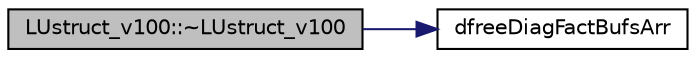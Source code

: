 digraph "LUstruct_v100::~LUstruct_v100"
{
 // LATEX_PDF_SIZE
  edge [fontname="Helvetica",fontsize="10",labelfontname="Helvetica",labelfontsize="10"];
  node [fontname="Helvetica",fontsize="10",shape=record];
  rankdir="LR";
  Node1 [label="LUstruct_v100::~LUstruct_v100",height=0.2,width=0.4,color="black", fillcolor="grey75", style="filled", fontcolor="black",tooltip=" "];
  Node1 -> Node2 [color="midnightblue",fontsize="10",style="solid",fontname="Helvetica"];
  Node2 [label="dfreeDiagFactBufsArr",height=0.2,width=0.4,color="black", fillcolor="white", style="filled",URL="$superlu__ddefs_8h.html#a3882c1405212fea95b56c4047485db0a",tooltip=" "];
}
